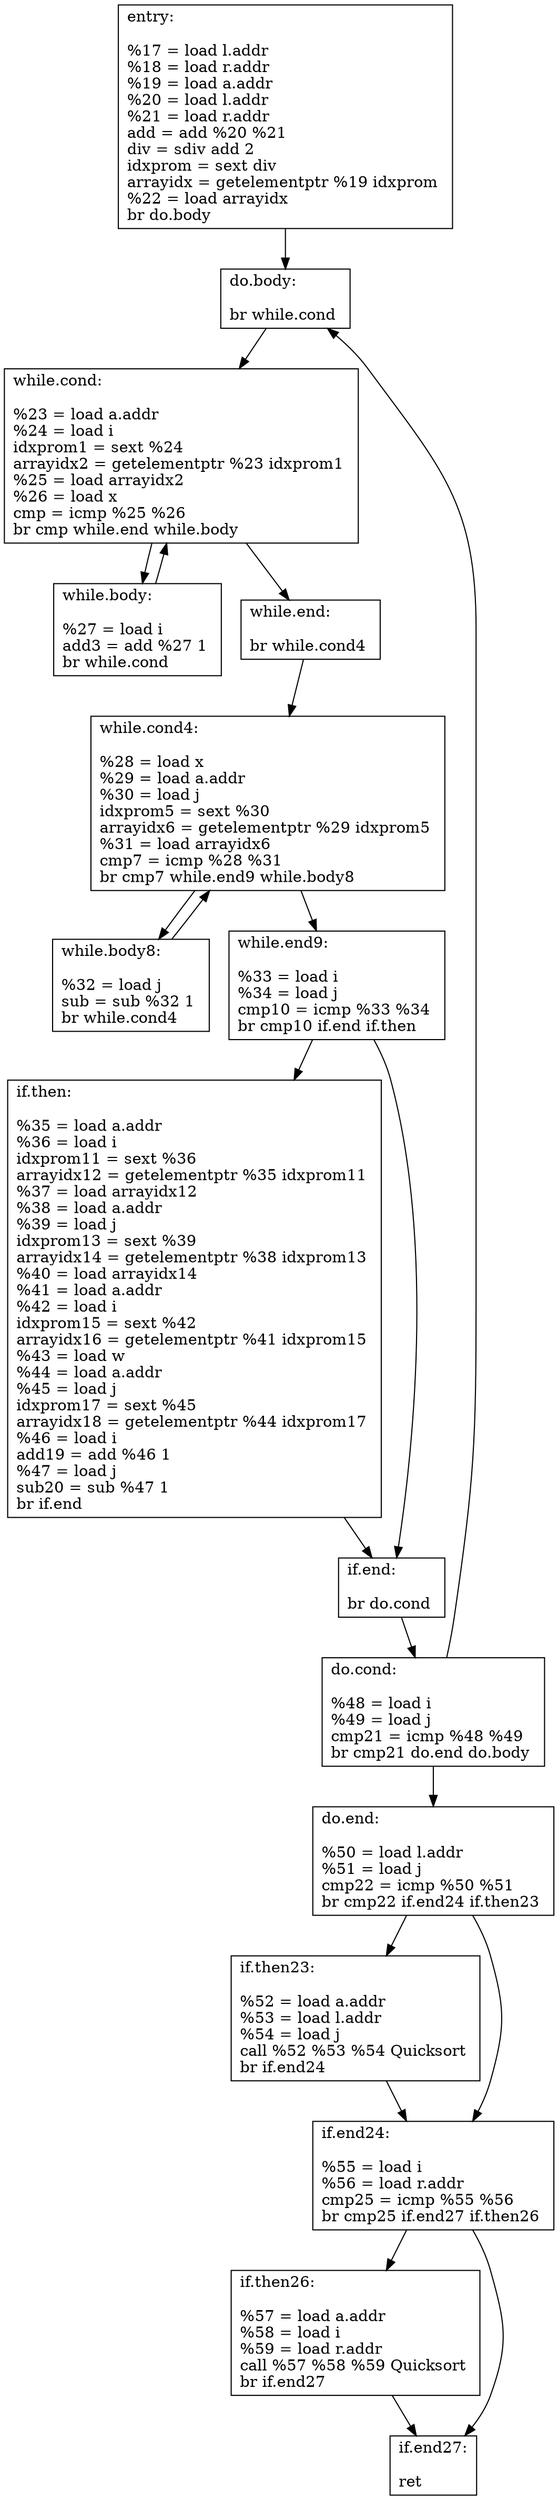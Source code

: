 digraph "CFG for 'Quicksort' function" {
	entry[shape=record,
		label="{entry:\l\l
			%17 = load l.addr \l
			%18 = load r.addr \l
			%19 = load a.addr \l
			%20 = load l.addr \l
			%21 = load r.addr \l
			add = add %20 %21 \l
			div = sdiv add 2 \l
			idxprom = sext div \l
			arrayidx = getelementptr %19 idxprom \l
			%22 = load arrayidx \l
			br do.body \l
		}"
	];
	entry -> dobody;
	dobody[shape=record,
		label="{do.body:\l\l
			br while.cond \l
		}"
	];
	dobody -> whilecond;
	whilecond[shape=record,
		label="{while.cond:\l\l
			%23 = load a.addr \l
			%24 = load i \l
			idxprom1 = sext %24 \l
			arrayidx2 = getelementptr %23 idxprom1 \l
			%25 = load arrayidx2 \l
			%26 = load x \l
			cmp = icmp %25 %26 \l
			br cmp while.end while.body \l
		}"
	];
	whilecond -> whilebody;
	whilecond -> whileend;
	whilebody[shape=record,
		label="{while.body:\l\l
			%27 = load i \l
			add3 = add %27 1 \l
			br while.cond \l
		}"
	];
	whilebody -> whilecond;
	whileend[shape=record,
		label="{while.end:\l\l
			br while.cond4 \l
		}"
	];
	whileend -> whilecond4;
	whilecond4[shape=record,
		label="{while.cond4:\l\l
			%28 = load x \l
			%29 = load a.addr \l
			%30 = load j \l
			idxprom5 = sext %30 \l
			arrayidx6 = getelementptr %29 idxprom5 \l
			%31 = load arrayidx6 \l
			cmp7 = icmp %28 %31 \l
			br cmp7 while.end9 while.body8 \l
		}"
	];
	whilecond4 -> whilebody8;
	whilecond4 -> whileend9;
	whilebody8[shape=record,
		label="{while.body8:\l\l
			%32 = load j \l
			sub = sub %32 1 \l
			br while.cond4 \l
		}"
	];
	whilebody8 -> whilecond4;
	whileend9[shape=record,
		label="{while.end9:\l\l
			%33 = load i \l
			%34 = load j \l
			cmp10 = icmp %33 %34 \l
			br cmp10 if.end if.then \l
		}"
	];
	whileend9 -> ifthen;
	whileend9 -> ifend;
	ifthen[shape=record,
		label="{if.then:\l\l
			%35 = load a.addr \l
			%36 = load i \l
			idxprom11 = sext %36 \l
			arrayidx12 = getelementptr %35 idxprom11 \l
			%37 = load arrayidx12 \l
			%38 = load a.addr \l
			%39 = load j \l
			idxprom13 = sext %39 \l
			arrayidx14 = getelementptr %38 idxprom13 \l
			%40 = load arrayidx14 \l
			%41 = load a.addr \l
			%42 = load i \l
			idxprom15 = sext %42 \l
			arrayidx16 = getelementptr %41 idxprom15 \l
			%43 = load w \l
			%44 = load a.addr \l
			%45 = load j \l
			idxprom17 = sext %45 \l
			arrayidx18 = getelementptr %44 idxprom17 \l
			%46 = load i \l
			add19 = add %46 1 \l
			%47 = load j \l
			sub20 = sub %47 1 \l
			br if.end \l
		}"
	];
	ifthen -> ifend;
	ifend[shape=record,
		label="{if.end:\l\l
			br do.cond \l
		}"
	];
	ifend -> docond;
	docond[shape=record,
		label="{do.cond:\l\l
			%48 = load i \l
			%49 = load j \l
			cmp21 = icmp %48 %49 \l
			br cmp21 do.end do.body \l
		}"
	];
	docond -> dobody;
	docond -> doend;
	doend[shape=record,
		label="{do.end:\l\l
			%50 = load l.addr \l
			%51 = load j \l
			cmp22 = icmp %50 %51 \l
			br cmp22 if.end24 if.then23 \l
		}"
	];
	doend -> ifthen23;
	doend -> ifend24;
	ifthen23[shape=record,
		label="{if.then23:\l\l
			%52 = load a.addr \l
			%53 = load l.addr \l
			%54 = load j \l
			call %52 %53 %54 Quicksort \l
			br if.end24 \l
		}"
	];
	ifthen23 -> ifend24;
	ifend24[shape=record,
		label="{if.end24:\l\l
			%55 = load i \l
			%56 = load r.addr \l
			cmp25 = icmp %55 %56 \l
			br cmp25 if.end27 if.then26 \l
		}"
	];
	ifend24 -> ifthen26;
	ifend24 -> ifend27;
	ifthen26[shape=record,
		label="{if.then26:\l\l
			%57 = load a.addr \l
			%58 = load i \l
			%59 = load r.addr \l
			call %57 %58 %59 Quicksort \l
			br if.end27 \l
		}"
	];
	ifthen26 -> ifend27;
	ifend27[shape=record,
		label="{if.end27:\l\l
			ret \l
		}"
	];
}
